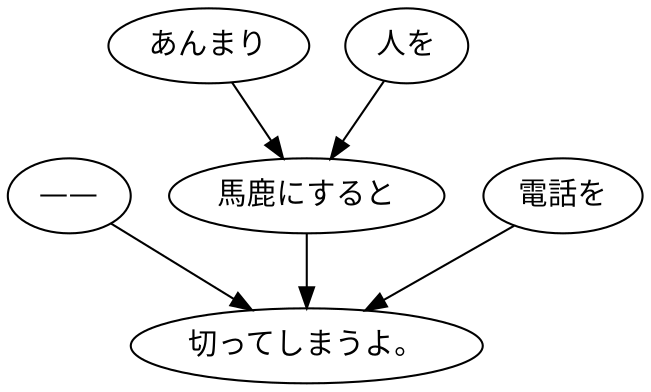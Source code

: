 digraph graph1898 {
	node0 [label="——"];
	node1 [label="あんまり"];
	node2 [label="人を"];
	node3 [label="馬鹿にすると"];
	node4 [label="電話を"];
	node5 [label="切ってしまうよ。"];
	node0 -> node5;
	node1 -> node3;
	node2 -> node3;
	node3 -> node5;
	node4 -> node5;
}
